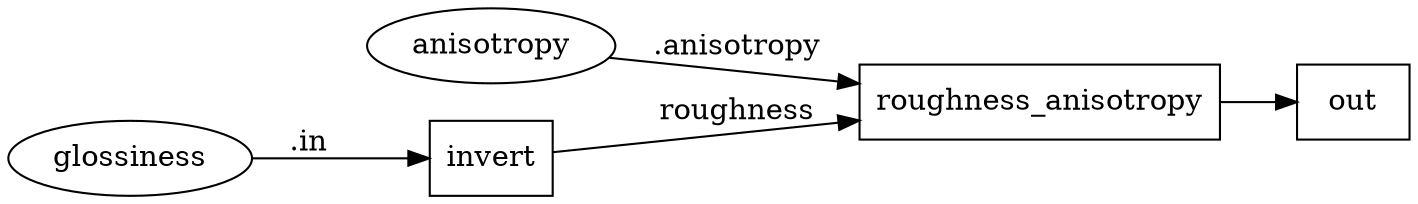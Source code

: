 digraph {
  rankdir = LR;
    IMP_glossiness_anisotropy_roughness1 [label= "roughness_anisotropy"];
    IMP_glossiness_anisotropy_roughness1[shape = box];
    IMP_glossiness_anisotropy_roughness1 ->     IMP_glossiness_anisotropy_out;
    IMP_glossiness_anisotropy_out [label= "out"];
    IMP_glossiness_anisotropy_out[shape = box]; 
    IMP_glossiness_anisotropy_anisotropyINT [label="anisotropy"];
    IMP_glossiness_anisotropy_anisotropyINT [shape = ellipse];
    IMP_glossiness_anisotropy_roughness1 [label="roughness_anisotropy"];
    IMP_glossiness_anisotropy_anisotropyINT -> IMP_glossiness_anisotropy_roughness1 [label=".anisotropy"];
    IMP_glossiness_anisotropy_invert1 [label= "invert"];
    IMP_glossiness_anisotropy_invert1[shape = box];
    IMP_glossiness_anisotropy_invert1 ->     IMP_glossiness_anisotropy_roughness1 [label= "roughness"];
    IMP_glossiness_anisotropy_roughness1 [label= "roughness_anisotropy"];
    IMP_glossiness_anisotropy_roughness1[shape = box]; 
    IMP_glossiness_anisotropy_glossinessINT [label="glossiness"];
    IMP_glossiness_anisotropy_glossinessINT [shape = ellipse];
    IMP_glossiness_anisotropy_invert1 [label="invert"];
    IMP_glossiness_anisotropy_glossinessINT -> IMP_glossiness_anisotropy_invert1 [label=".in"];
}
